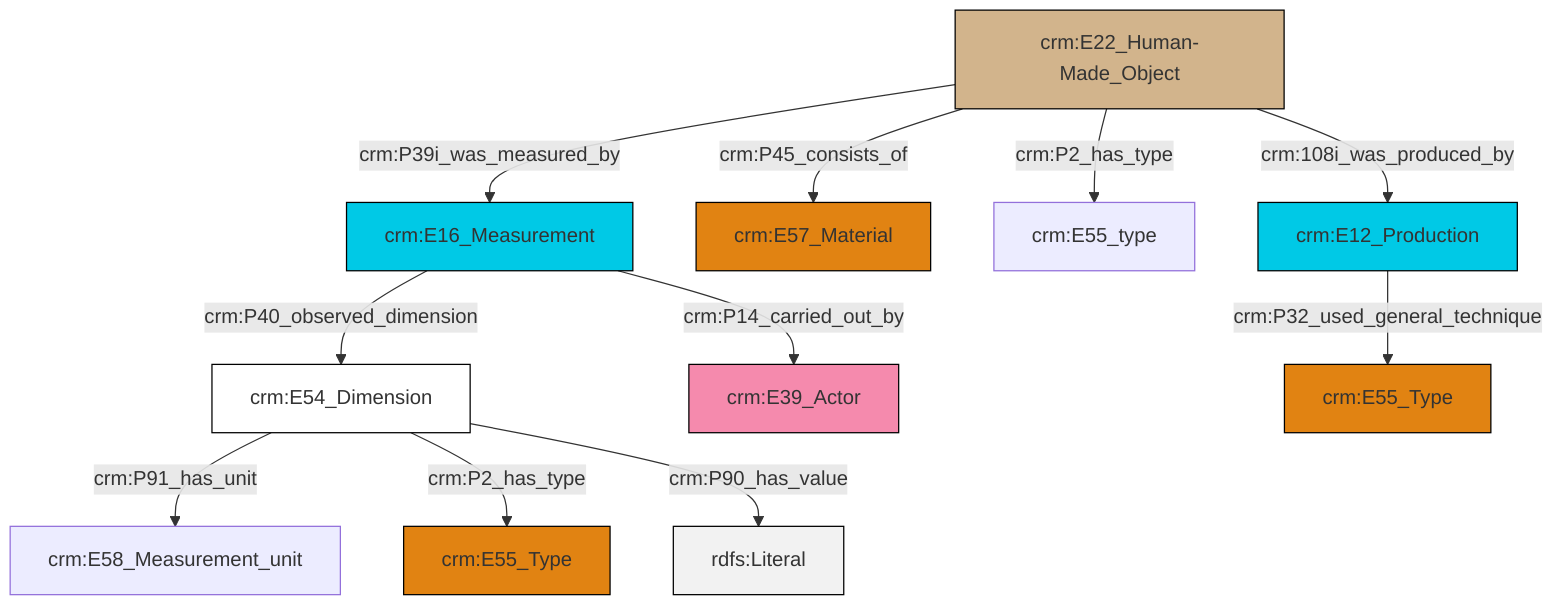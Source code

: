 graph TD
classDef Literal fill:#f2f2f2,stroke:#000000;
classDef CRM_Entity fill:#FFFFFF,stroke:#000000;
classDef Temporal_Entity fill:#00C9E6, stroke:#000000;
classDef Type fill:#E18312, stroke:#000000;
classDef Time-Span fill:#2C9C91, stroke:#000000;
classDef Appellation fill:#FFEB7F, stroke:#000000;
classDef Place fill:#008836, stroke:#000000;
classDef Persistent_Item fill:#B266B2, stroke:#000000;
classDef Conceptual_Object fill:#FFD700, stroke:#000000;
classDef Physical_Thing fill:#D2B48C, stroke:#000000;
classDef Actor fill:#f58aad, stroke:#000000;
classDef PC_Classes fill:#4ce600, stroke:#000000;
classDef Multi fill:#cccccc,stroke:#000000;

0["crm:E16_Measurement"]:::Temporal_Entity -->|crm:P40_observed_dimension| 1["crm:E54_Dimension"]:::CRM_Entity
1["crm:E54_Dimension"]:::CRM_Entity -->|crm:P91_has_unit| 2["crm:E58_Measurement_unit"]:::Default
10["crm:E22_Human-Made_Object"]:::Physical_Thing -->|crm:108i_was_produced_by| 11["crm:E12_Production"]:::Temporal_Entity
1["crm:E54_Dimension"]:::CRM_Entity -->|crm:P2_has_type| 3["crm:E55_Type"]:::Type
11["crm:E12_Production"]:::Temporal_Entity -->|crm:P32_used_general_technique| 17["crm:E55_Type"]:::Type
1["crm:E54_Dimension"]:::CRM_Entity -->|crm:P90_has_value| 19[rdfs:Literal]:::Literal
10["crm:E22_Human-Made_Object"]:::Physical_Thing -->|crm:P2_has_type| 8["crm:E55_type"]:::Default
10["crm:E22_Human-Made_Object"]:::Physical_Thing -->|crm:P39i_was_measured_by| 0["crm:E16_Measurement"]:::Temporal_Entity
0["crm:E16_Measurement"]:::Temporal_Entity -->|crm:P14_carried_out_by| 12["crm:E39_Actor"]:::Actor
10["crm:E22_Human-Made_Object"]:::Physical_Thing -->|crm:P45_consists_of| 6["crm:E57_Material"]:::Type